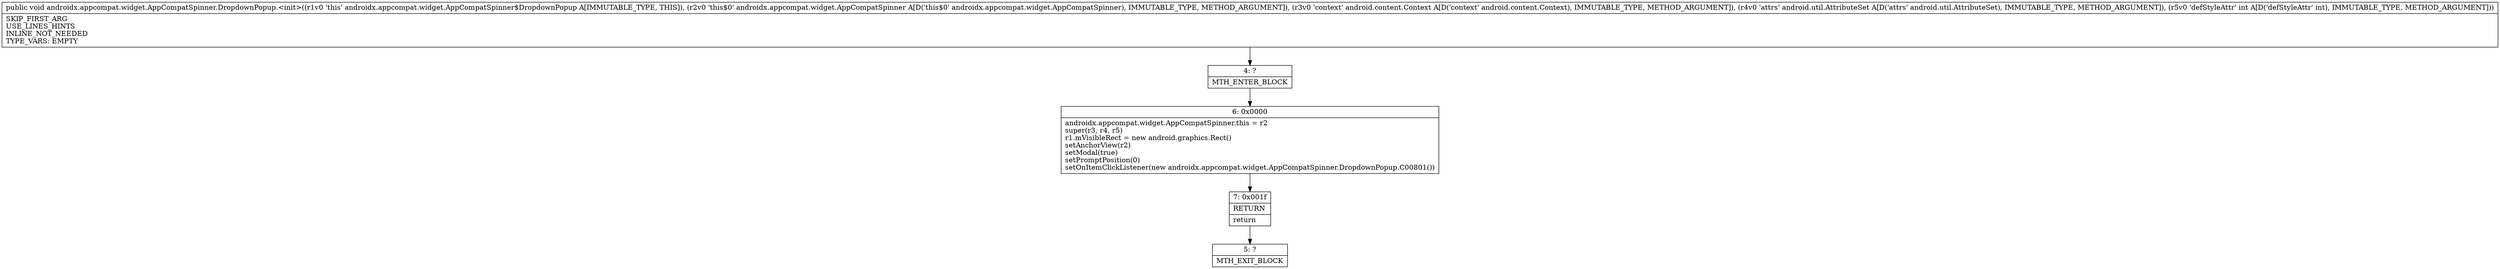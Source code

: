 digraph "CFG forandroidx.appcompat.widget.AppCompatSpinner.DropdownPopup.\<init\>(Landroidx\/appcompat\/widget\/AppCompatSpinner;Landroid\/content\/Context;Landroid\/util\/AttributeSet;I)V" {
Node_4 [shape=record,label="{4\:\ ?|MTH_ENTER_BLOCK\l}"];
Node_6 [shape=record,label="{6\:\ 0x0000|androidx.appcompat.widget.AppCompatSpinner.this = r2\lsuper(r3, r4, r5)\lr1.mVisibleRect = new android.graphics.Rect()\lsetAnchorView(r2)\lsetModal(true)\lsetPromptPosition(0)\lsetOnItemClickListener(new androidx.appcompat.widget.AppCompatSpinner.DropdownPopup.C00801())\l}"];
Node_7 [shape=record,label="{7\:\ 0x001f|RETURN\l|return\l}"];
Node_5 [shape=record,label="{5\:\ ?|MTH_EXIT_BLOCK\l}"];
MethodNode[shape=record,label="{public void androidx.appcompat.widget.AppCompatSpinner.DropdownPopup.\<init\>((r1v0 'this' androidx.appcompat.widget.AppCompatSpinner$DropdownPopup A[IMMUTABLE_TYPE, THIS]), (r2v0 'this$0' androidx.appcompat.widget.AppCompatSpinner A[D('this$0' androidx.appcompat.widget.AppCompatSpinner), IMMUTABLE_TYPE, METHOD_ARGUMENT]), (r3v0 'context' android.content.Context A[D('context' android.content.Context), IMMUTABLE_TYPE, METHOD_ARGUMENT]), (r4v0 'attrs' android.util.AttributeSet A[D('attrs' android.util.AttributeSet), IMMUTABLE_TYPE, METHOD_ARGUMENT]), (r5v0 'defStyleAttr' int A[D('defStyleAttr' int), IMMUTABLE_TYPE, METHOD_ARGUMENT]))  | SKIP_FIRST_ARG\lUSE_LINES_HINTS\lINLINE_NOT_NEEDED\lTYPE_VARS: EMPTY\l}"];
MethodNode -> Node_4;Node_4 -> Node_6;
Node_6 -> Node_7;
Node_7 -> Node_5;
}

